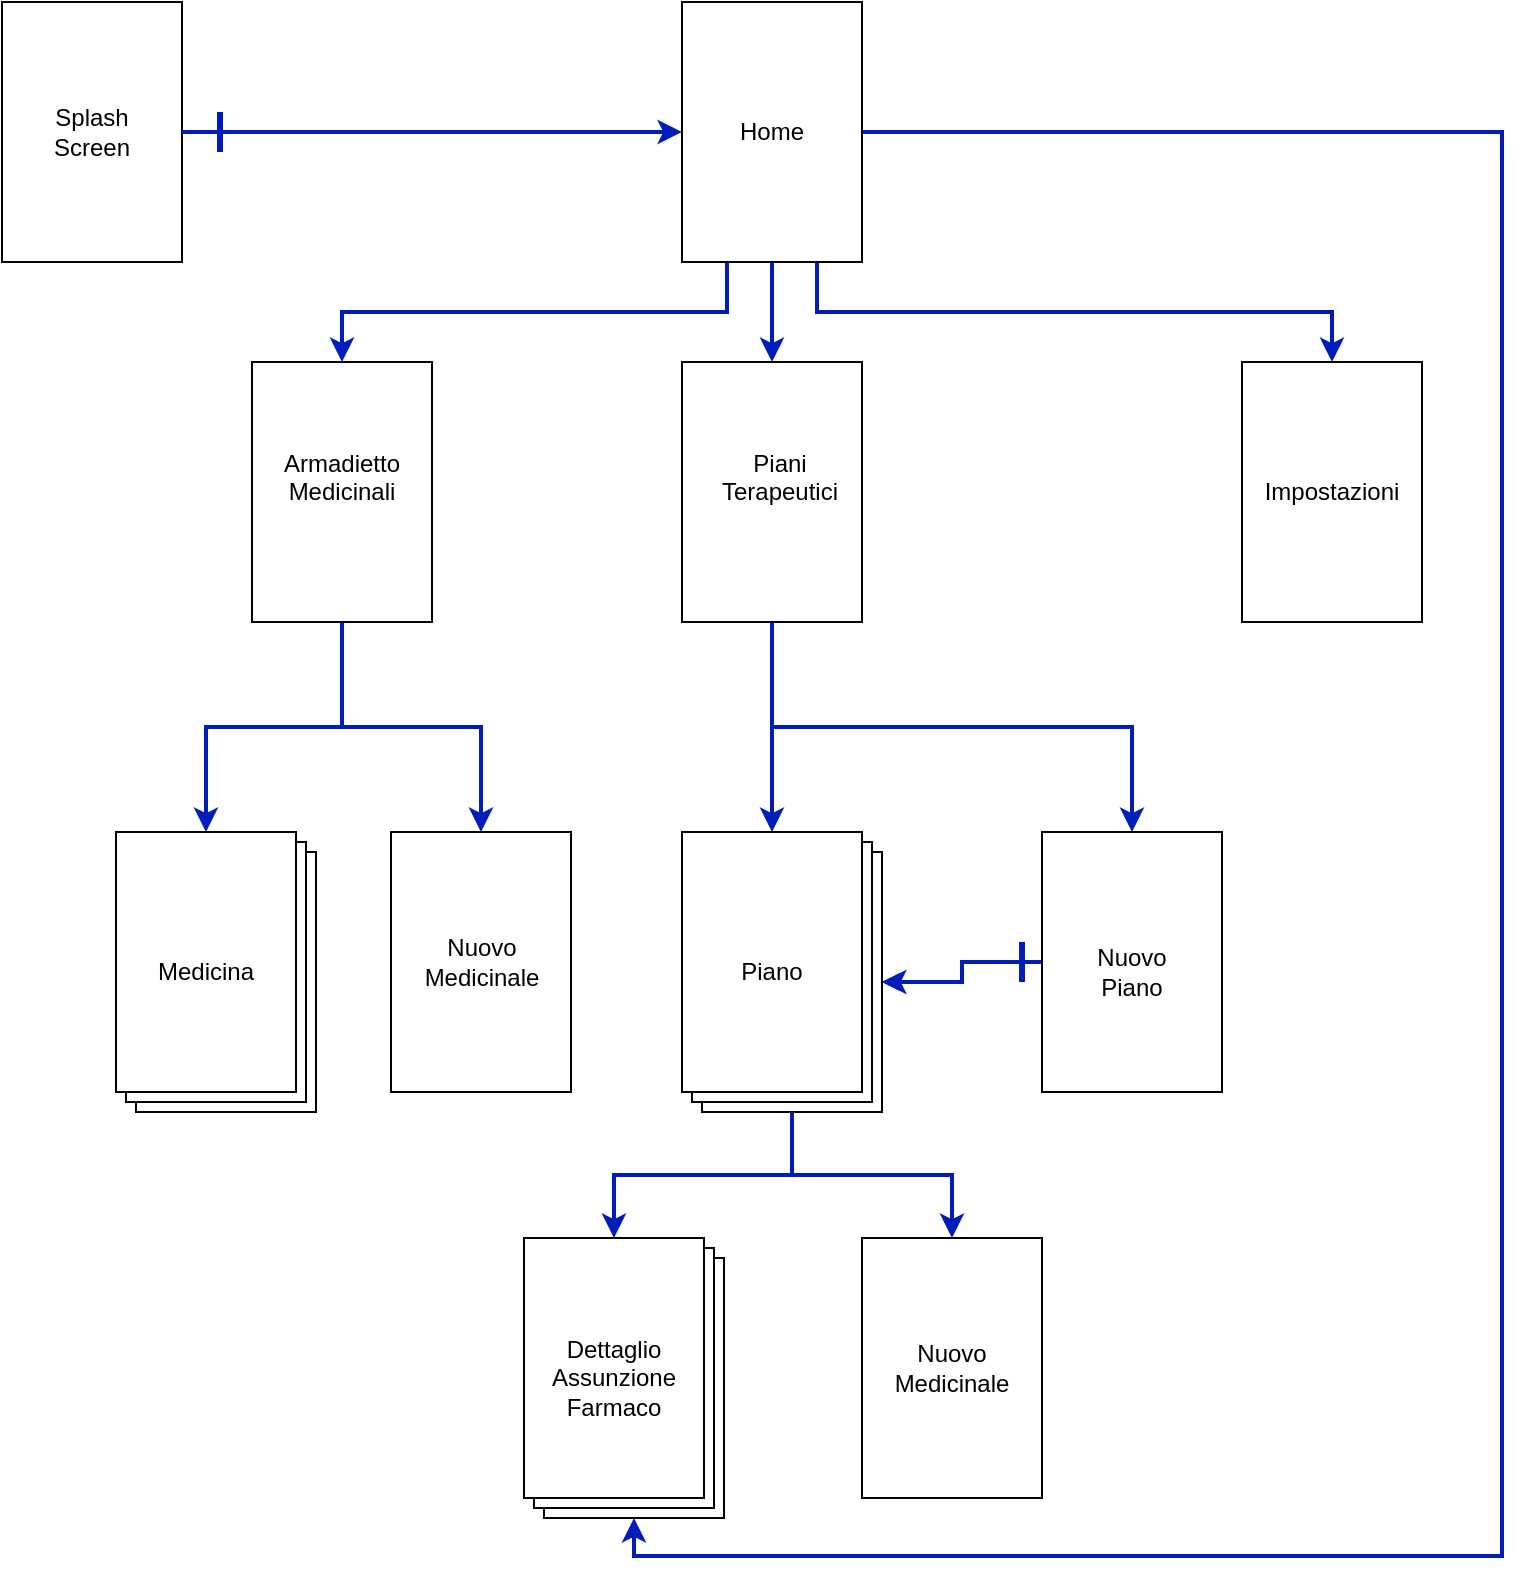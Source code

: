 <mxfile version="10.6.5" type="device"><diagram id="-Vf4U4EAV0E6V_vL060w" name="Page-1"><mxGraphModel dx="918" dy="494" grid="1" gridSize="10" guides="1" tooltips="1" connect="1" arrows="1" fold="1" page="1" pageScale="1" pageWidth="827" pageHeight="1169" math="0" shadow="0"><root><mxCell id="0"/><mxCell id="1" parent="0"/><mxCell id="IYd1wmUQZbLdkVf0z2K7-1" value="" style="rounded=0;whiteSpace=wrap;html=1;" parent="1" vertex="1"><mxGeometry x="20" y="20" width="90" height="130" as="geometry"/></mxCell><mxCell id="IYd1wmUQZbLdkVf0z2K7-2" value="&lt;div&gt;Splash&lt;/div&gt;&lt;div&gt;Screen&lt;/div&gt;" style="text;html=1;strokeColor=none;fillColor=none;align=center;verticalAlign=middle;whiteSpace=wrap;rounded=0;" parent="1" vertex="1"><mxGeometry x="45" y="75" width="40" height="20" as="geometry"/></mxCell><mxCell id="IYd1wmUQZbLdkVf0z2K7-52" style="edgeStyle=orthogonalEdgeStyle;rounded=0;orthogonalLoop=1;jettySize=auto;html=1;exitX=0.25;exitY=1;exitDx=0;exitDy=0;entryX=0.5;entryY=0;entryDx=0;entryDy=0;fillColor=#0050ef;strokeColor=#001DBC;strokeWidth=2;" parent="1" source="IYd1wmUQZbLdkVf0z2K7-3" target="IYd1wmUQZbLdkVf0z2K7-13" edge="1"><mxGeometry relative="1" as="geometry"/></mxCell><mxCell id="IYd1wmUQZbLdkVf0z2K7-53" style="edgeStyle=orthogonalEdgeStyle;rounded=0;orthogonalLoop=1;jettySize=auto;html=1;exitX=0.5;exitY=1;exitDx=0;exitDy=0;entryX=0.5;entryY=0;entryDx=0;entryDy=0;strokeWidth=2;fillColor=#0050ef;strokeColor=#001DBC;" parent="1" source="IYd1wmUQZbLdkVf0z2K7-3" target="IYd1wmUQZbLdkVf0z2K7-16" edge="1"><mxGeometry relative="1" as="geometry"/></mxCell><mxCell id="IYd1wmUQZbLdkVf0z2K7-54" style="edgeStyle=orthogonalEdgeStyle;rounded=0;orthogonalLoop=1;jettySize=auto;html=1;exitX=0.75;exitY=1;exitDx=0;exitDy=0;fillColor=#0050ef;strokeColor=#001DBC;strokeWidth=2;" parent="1" source="IYd1wmUQZbLdkVf0z2K7-3" target="IYd1wmUQZbLdkVf0z2K7-9" edge="1"><mxGeometry relative="1" as="geometry"/></mxCell><mxCell id="IYd1wmUQZbLdkVf0z2K7-76" style="edgeStyle=orthogonalEdgeStyle;rounded=0;orthogonalLoop=1;jettySize=auto;html=1;exitX=1;exitY=0.5;exitDx=0;exitDy=0;entryX=0.5;entryY=1;entryDx=0;entryDy=0;fillColor=#0050ef;strokeColor=#001DBC;strokeWidth=2;" parent="1" source="IYd1wmUQZbLdkVf0z2K7-3" target="IYd1wmUQZbLdkVf0z2K7-63" edge="1"><mxGeometry relative="1" as="geometry"><Array as="points"><mxPoint x="770" y="85"/><mxPoint x="770" y="797"/><mxPoint x="336" y="797"/></Array></mxGeometry></mxCell><mxCell id="IYd1wmUQZbLdkVf0z2K7-3" value="" style="rounded=0;whiteSpace=wrap;html=1;" parent="1" vertex="1"><mxGeometry x="360" y="20" width="90" height="130" as="geometry"/></mxCell><mxCell id="IYd1wmUQZbLdkVf0z2K7-4" value="&lt;div&gt;Home&lt;/div&gt;" style="text;html=1;strokeColor=none;fillColor=none;align=center;verticalAlign=middle;whiteSpace=wrap;rounded=0;" parent="1" vertex="1"><mxGeometry x="385" y="75" width="40" height="20" as="geometry"/></mxCell><mxCell id="IYd1wmUQZbLdkVf0z2K7-7" value="" style="endArrow=classic;html=1;exitX=1;exitY=0.5;exitDx=0;exitDy=0;entryX=0;entryY=0.5;entryDx=0;entryDy=0;fillColor=#0050ef;strokeColor=#001DBC;strokeWidth=2;" parent="1" source="IYd1wmUQZbLdkVf0z2K7-1" target="IYd1wmUQZbLdkVf0z2K7-3" edge="1"><mxGeometry width="50" height="50" relative="1" as="geometry"><mxPoint x="290" y="110" as="sourcePoint"/><mxPoint x="340" y="60" as="targetPoint"/></mxGeometry></mxCell><mxCell id="IYd1wmUQZbLdkVf0z2K7-8" value="" style="endArrow=none;html=1;fillColor=#0050ef;strokeColor=#001DBC;strokeWidth=3;" parent="1" edge="1"><mxGeometry width="50" height="50" relative="1" as="geometry"><mxPoint x="129" y="95" as="sourcePoint"/><mxPoint x="129" y="75" as="targetPoint"/></mxGeometry></mxCell><mxCell id="IYd1wmUQZbLdkVf0z2K7-9" value="" style="rounded=0;whiteSpace=wrap;html=1;" parent="1" vertex="1"><mxGeometry x="640" y="200" width="90" height="130" as="geometry"/></mxCell><mxCell id="IYd1wmUQZbLdkVf0z2K7-12" value="Impostazioni" style="text;html=1;strokeColor=none;fillColor=none;align=center;verticalAlign=middle;whiteSpace=wrap;rounded=0;" parent="1" vertex="1"><mxGeometry x="665" y="255" width="40" height="20" as="geometry"/></mxCell><mxCell id="IYd1wmUQZbLdkVf0z2K7-71" style="edgeStyle=orthogonalEdgeStyle;rounded=0;orthogonalLoop=1;jettySize=auto;html=1;exitX=0.5;exitY=1;exitDx=0;exitDy=0;entryX=0.5;entryY=0;entryDx=0;entryDy=0;strokeWidth=2;fillColor=#0050ef;strokeColor=#001DBC;" parent="1" source="IYd1wmUQZbLdkVf0z2K7-13" target="IYd1wmUQZbLdkVf0z2K7-32" edge="1"><mxGeometry relative="1" as="geometry"/></mxCell><mxCell id="IYd1wmUQZbLdkVf0z2K7-72" style="edgeStyle=orthogonalEdgeStyle;rounded=0;orthogonalLoop=1;jettySize=auto;html=1;exitX=0.5;exitY=1;exitDx=0;exitDy=0;entryX=0.5;entryY=0;entryDx=0;entryDy=0;fillColor=#0050ef;strokeColor=#001DBC;strokeWidth=2;" parent="1" source="IYd1wmUQZbLdkVf0z2K7-13" target="IYd1wmUQZbLdkVf0z2K7-36" edge="1"><mxGeometry relative="1" as="geometry"/></mxCell><mxCell id="IYd1wmUQZbLdkVf0z2K7-13" value="" style="rounded=0;whiteSpace=wrap;html=1;" parent="1" vertex="1"><mxGeometry x="145" y="200" width="90" height="130" as="geometry"/></mxCell><mxCell id="IYd1wmUQZbLdkVf0z2K7-14" value="&lt;div&gt;Armadietto&lt;/div&gt;&lt;div&gt;Medicinali&lt;/div&gt;&lt;div&gt;&lt;br&gt;&lt;/div&gt;" style="text;html=1;strokeColor=none;fillColor=none;align=center;verticalAlign=middle;whiteSpace=wrap;rounded=0;" parent="1" vertex="1"><mxGeometry x="170" y="255" width="40" height="20" as="geometry"/></mxCell><mxCell id="IYd1wmUQZbLdkVf0z2K7-73" style="edgeStyle=orthogonalEdgeStyle;rounded=0;orthogonalLoop=1;jettySize=auto;html=1;exitX=0.5;exitY=1;exitDx=0;exitDy=0;entryX=0.5;entryY=0;entryDx=0;entryDy=0;fillColor=#0050ef;strokeColor=#001DBC;strokeWidth=2;" parent="1" source="IYd1wmUQZbLdkVf0z2K7-16" target="IYd1wmUQZbLdkVf0z2K7-41" edge="1"><mxGeometry relative="1" as="geometry"/></mxCell><mxCell id="IYd1wmUQZbLdkVf0z2K7-74" style="edgeStyle=orthogonalEdgeStyle;rounded=0;orthogonalLoop=1;jettySize=auto;html=1;exitX=0.5;exitY=1;exitDx=0;exitDy=0;fillColor=#0050ef;strokeColor=#001DBC;strokeWidth=2;" parent="1" source="IYd1wmUQZbLdkVf0z2K7-16" target="IYd1wmUQZbLdkVf0z2K7-44" edge="1"><mxGeometry relative="1" as="geometry"/></mxCell><mxCell id="IYd1wmUQZbLdkVf0z2K7-16" value="" style="rounded=0;whiteSpace=wrap;html=1;" parent="1" vertex="1"><mxGeometry x="360" y="200" width="90" height="130" as="geometry"/></mxCell><mxCell id="IYd1wmUQZbLdkVf0z2K7-17" value="&lt;div&gt;Piani&lt;/div&gt;&lt;div&gt;Terapeutici&lt;/div&gt;&lt;div&gt;&lt;br&gt;&lt;/div&gt;" style="text;html=1;strokeColor=none;fillColor=none;align=center;verticalAlign=middle;whiteSpace=wrap;rounded=0;" parent="1" vertex="1"><mxGeometry x="389" y="255" width="40" height="20" as="geometry"/></mxCell><mxCell id="IYd1wmUQZbLdkVf0z2K7-30" value="" style="rounded=0;whiteSpace=wrap;html=1;" parent="1" vertex="1"><mxGeometry x="87" y="445" width="90" height="130" as="geometry"/></mxCell><mxCell id="IYd1wmUQZbLdkVf0z2K7-31" value="" style="rounded=0;whiteSpace=wrap;html=1;" parent="1" vertex="1"><mxGeometry x="82" y="440" width="90" height="130" as="geometry"/></mxCell><mxCell id="IYd1wmUQZbLdkVf0z2K7-32" value="" style="rounded=0;whiteSpace=wrap;html=1;" parent="1" vertex="1"><mxGeometry x="77" y="435" width="90" height="130" as="geometry"/></mxCell><mxCell id="IYd1wmUQZbLdkVf0z2K7-33" value="Medicina" style="text;html=1;strokeColor=none;fillColor=none;align=center;verticalAlign=middle;whiteSpace=wrap;rounded=0;" parent="1" vertex="1"><mxGeometry x="102" y="495" width="40" height="20" as="geometry"/></mxCell><mxCell id="IYd1wmUQZbLdkVf0z2K7-36" value="" style="rounded=0;whiteSpace=wrap;html=1;" parent="1" vertex="1"><mxGeometry x="214.5" y="435" width="90" height="130" as="geometry"/></mxCell><mxCell id="IYd1wmUQZbLdkVf0z2K7-37" value="&lt;div&gt;Nuovo&lt;/div&gt;&lt;div&gt;Medicinale&lt;/div&gt;" style="text;html=1;strokeColor=none;fillColor=none;align=center;verticalAlign=middle;whiteSpace=wrap;rounded=0;" parent="1" vertex="1"><mxGeometry x="239.5" y="490" width="40" height="20" as="geometry"/></mxCell><mxCell id="IYd1wmUQZbLdkVf0z2K7-67" style="edgeStyle=orthogonalEdgeStyle;rounded=0;orthogonalLoop=1;jettySize=auto;html=1;exitX=0.5;exitY=1;exitDx=0;exitDy=0;strokeWidth=2;fillColor=#0050ef;strokeColor=#001DBC;" parent="1" source="IYd1wmUQZbLdkVf0z2K7-39" target="IYd1wmUQZbLdkVf0z2K7-65" edge="1"><mxGeometry relative="1" as="geometry"/></mxCell><mxCell id="IYd1wmUQZbLdkVf0z2K7-70" style="edgeStyle=orthogonalEdgeStyle;rounded=0;orthogonalLoop=1;jettySize=auto;html=1;exitX=0.5;exitY=1;exitDx=0;exitDy=0;entryX=0.5;entryY=0;entryDx=0;entryDy=0;fillColor=#0050ef;strokeColor=#001DBC;strokeWidth=2;" parent="1" source="IYd1wmUQZbLdkVf0z2K7-39" target="IYd1wmUQZbLdkVf0z2K7-68" edge="1"><mxGeometry relative="1" as="geometry"/></mxCell><mxCell id="IYd1wmUQZbLdkVf0z2K7-39" value="" style="rounded=0;whiteSpace=wrap;html=1;" parent="1" vertex="1"><mxGeometry x="370" y="445" width="90" height="130" as="geometry"/></mxCell><mxCell id="IYd1wmUQZbLdkVf0z2K7-40" value="" style="rounded=0;whiteSpace=wrap;html=1;" parent="1" vertex="1"><mxGeometry x="365" y="440" width="90" height="130" as="geometry"/></mxCell><mxCell id="IYd1wmUQZbLdkVf0z2K7-41" value="" style="rounded=0;whiteSpace=wrap;html=1;" parent="1" vertex="1"><mxGeometry x="360" y="435" width="90" height="130" as="geometry"/></mxCell><mxCell id="IYd1wmUQZbLdkVf0z2K7-42" value="Piano" style="text;html=1;strokeColor=none;fillColor=none;align=center;verticalAlign=middle;whiteSpace=wrap;rounded=0;" parent="1" vertex="1"><mxGeometry x="385" y="495" width="40" height="20" as="geometry"/></mxCell><mxCell id="IYd1wmUQZbLdkVf0z2K7-58" style="edgeStyle=orthogonalEdgeStyle;rounded=0;orthogonalLoop=1;jettySize=auto;html=1;exitX=0;exitY=0.5;exitDx=0;exitDy=0;entryX=1;entryY=0.5;entryDx=0;entryDy=0;" parent="1" source="IYd1wmUQZbLdkVf0z2K7-44" target="IYd1wmUQZbLdkVf0z2K7-39" edge="1"><mxGeometry relative="1" as="geometry"/></mxCell><mxCell id="IYd1wmUQZbLdkVf0z2K7-75" value="" style="edgeStyle=orthogonalEdgeStyle;rounded=0;orthogonalLoop=1;jettySize=auto;html=1;fillColor=#0050ef;strokeColor=#001DBC;strokeWidth=2;" parent="1" source="IYd1wmUQZbLdkVf0z2K7-44" target="IYd1wmUQZbLdkVf0z2K7-39" edge="1"><mxGeometry relative="1" as="geometry"/></mxCell><mxCell id="IYd1wmUQZbLdkVf0z2K7-44" value="" style="rounded=0;whiteSpace=wrap;html=1;" parent="1" vertex="1"><mxGeometry x="540" y="435" width="90" height="130" as="geometry"/></mxCell><mxCell id="IYd1wmUQZbLdkVf0z2K7-45" value="&lt;div&gt;Nuovo&lt;/div&gt;&lt;div&gt;Piano&lt;br&gt;&lt;/div&gt;" style="text;html=1;strokeColor=none;fillColor=none;align=center;verticalAlign=middle;whiteSpace=wrap;rounded=0;" parent="1" vertex="1"><mxGeometry x="565" y="495" width="40" height="20" as="geometry"/></mxCell><mxCell id="IYd1wmUQZbLdkVf0z2K7-59" value="" style="endArrow=none;html=1;fillColor=#0050ef;strokeColor=#001DBC;strokeWidth=3;" parent="1" edge="1"><mxGeometry width="50" height="50" relative="1" as="geometry"><mxPoint x="530" y="510" as="sourcePoint"/><mxPoint x="530" y="490" as="targetPoint"/></mxGeometry></mxCell><mxCell id="IYd1wmUQZbLdkVf0z2K7-63" value="" style="rounded=0;whiteSpace=wrap;html=1;" parent="1" vertex="1"><mxGeometry x="291" y="648" width="90" height="130" as="geometry"/></mxCell><mxCell id="IYd1wmUQZbLdkVf0z2K7-64" value="" style="rounded=0;whiteSpace=wrap;html=1;" parent="1" vertex="1"><mxGeometry x="286" y="643" width="90" height="130" as="geometry"/></mxCell><mxCell id="IYd1wmUQZbLdkVf0z2K7-65" value="" style="rounded=0;whiteSpace=wrap;html=1;" parent="1" vertex="1"><mxGeometry x="281" y="638" width="90" height="130" as="geometry"/></mxCell><mxCell id="IYd1wmUQZbLdkVf0z2K7-66" value="&lt;div&gt;Dettaglio&lt;/div&gt;&lt;div&gt;Assunzione&lt;/div&gt;&lt;div&gt;Farmaco&lt;/div&gt;" style="text;html=1;strokeColor=none;fillColor=none;align=center;verticalAlign=middle;whiteSpace=wrap;rounded=0;" parent="1" vertex="1"><mxGeometry x="306" y="698" width="40" height="20" as="geometry"/></mxCell><mxCell id="IYd1wmUQZbLdkVf0z2K7-68" value="" style="rounded=0;whiteSpace=wrap;html=1;" parent="1" vertex="1"><mxGeometry x="450" y="638" width="90" height="130" as="geometry"/></mxCell><mxCell id="IYd1wmUQZbLdkVf0z2K7-69" value="&lt;div&gt;Nuovo&lt;/div&gt;&lt;div&gt;Medicinale&lt;/div&gt;" style="text;html=1;strokeColor=none;fillColor=none;align=center;verticalAlign=middle;whiteSpace=wrap;rounded=0;" parent="1" vertex="1"><mxGeometry x="475" y="693" width="40" height="20" as="geometry"/></mxCell></root></mxGraphModel></diagram></mxfile>